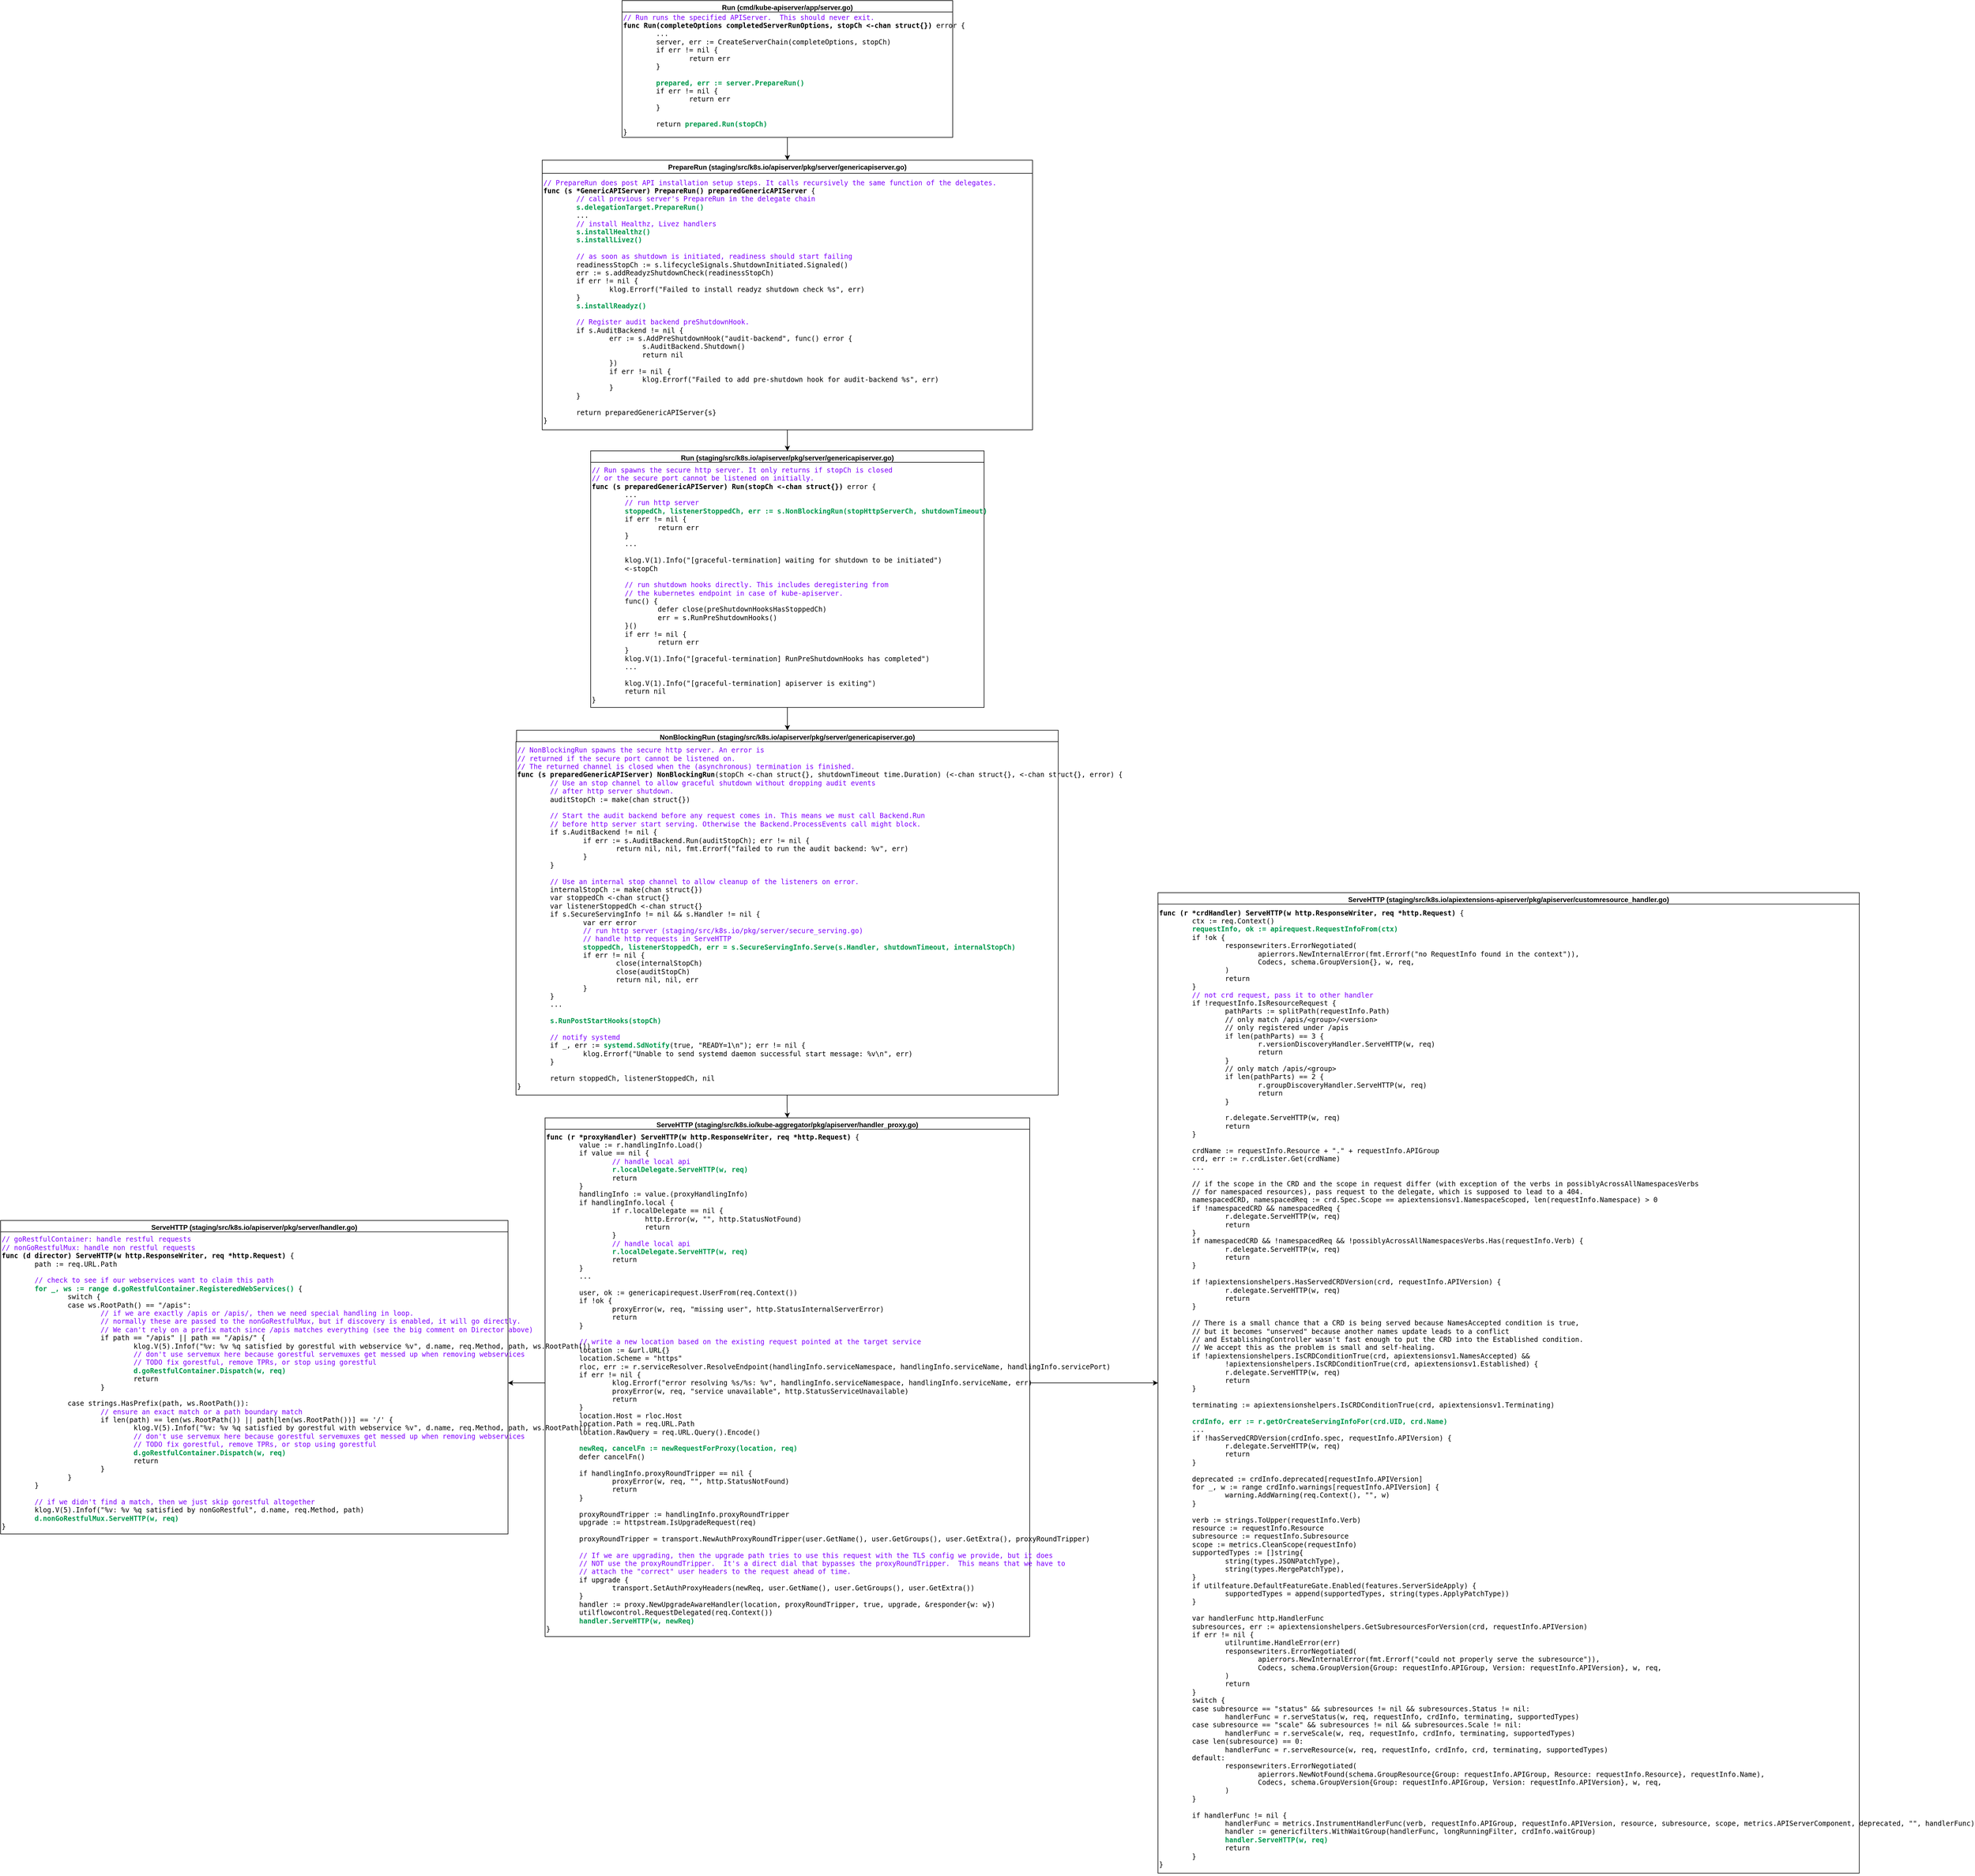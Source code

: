 <mxfile version="19.0.3" type="device"><diagram id="pJl5-mdczoil5iY8ySmy" name="第 1 页"><mxGraphModel dx="2249" dy="865" grid="1" gridSize="10" guides="1" tooltips="1" connect="1" arrows="1" fold="1" page="1" pageScale="1" pageWidth="827" pageHeight="1169" math="0" shadow="0"><root><mxCell id="0"/><mxCell id="1" parent="0"/><mxCell id="FMx1gIZRkKj-8p7MKJuE-1" value="Run (cmd/kube-apiserver/app/server.go)" style="swimlane;" vertex="1" parent="1"><mxGeometry x="620" y="30" width="580" height="240" as="geometry"/></mxCell><mxCell id="FMx1gIZRkKj-8p7MKJuE-2" value="&lt;pre&gt;&lt;font color=&quot;#7f00ff&quot;&gt;// Run runs the specified APIServer.&amp;nbsp; This should never exit.&lt;/font&gt;&lt;div&gt;&lt;b&gt;func Run(completeOptions completedServerRunOptions, stopCh &amp;lt;-chan struct{})&lt;/b&gt; error {&lt;/div&gt;&lt;div&gt;&lt;span style=&quot;white-space: pre;&quot;&gt;&#9;&lt;/span&gt;...&lt;br&gt;&lt;/div&gt;&lt;div&gt;&lt;span style=&quot;&quot;&gt;&#9;&lt;/span&gt;server, err := CreateServerChain(completeOptions, stopCh)&lt;/div&gt;&lt;div&gt;&lt;span style=&quot;&quot;&gt;&#9;&lt;/span&gt;if err != nil {&lt;/div&gt;&lt;div&gt;&lt;span style=&quot;&quot;&gt;&#9;&#9;&lt;/span&gt;return err&lt;/div&gt;&lt;div&gt;&lt;span style=&quot;&quot;&gt;&#9;&lt;/span&gt;}&lt;/div&gt;&lt;div&gt;&lt;br&gt;&lt;/div&gt;&lt;div&gt;&lt;span style=&quot;&quot;&gt;&#9;&lt;/span&gt;&lt;b&gt;&lt;font color=&quot;#00994d&quot;&gt;prepared, err := server.PrepareRun()&lt;/font&gt;&lt;/b&gt;&lt;/div&gt;&lt;div&gt;&lt;span style=&quot;&quot;&gt;&#9;&lt;/span&gt;if err != nil {&lt;/div&gt;&lt;div&gt;&lt;span style=&quot;&quot;&gt;&#9;&#9;&lt;/span&gt;return err&lt;/div&gt;&lt;div&gt;&lt;span style=&quot;&quot;&gt;&#9;&lt;/span&gt;}&lt;/div&gt;&lt;div&gt;&lt;br&gt;&lt;/div&gt;&lt;div&gt;&lt;span style=&quot;&quot;&gt;&#9;&lt;/span&gt;return &lt;b&gt;&lt;font color=&quot;#00994d&quot;&gt;prepared.Run(stopCh)&lt;/font&gt;&lt;/b&gt;&lt;/div&gt;&lt;div&gt;}&lt;/div&gt;&lt;/pre&gt;" style="rounded=0;whiteSpace=wrap;html=1;align=left;" vertex="1" parent="FMx1gIZRkKj-8p7MKJuE-1"><mxGeometry y="20" width="580" height="220" as="geometry"/></mxCell><mxCell id="FMx1gIZRkKj-8p7MKJuE-3" value="PrepareRun (staging/src/k8s.io/apiserver/pkg/server/genericapiserver.go)" style="swimlane;fontColor=#000000;" vertex="1" parent="1"><mxGeometry x="480" y="310" width="860" height="470" as="geometry"/></mxCell><mxCell id="FMx1gIZRkKj-8p7MKJuE-4" value="&lt;pre&gt;&lt;font color=&quot;#7f00ff&quot;&gt;// PrepareRun does post API installation setup steps. It calls recursively the same function of the delegates.&lt;/font&gt;&lt;div&gt;&lt;b&gt;func (s *GenericAPIServer) PrepareRun() preparedGenericAPIServer&lt;/b&gt; {&lt;/div&gt;&lt;div&gt;&lt;span style=&quot;white-space: pre;&quot;&gt;&#9;&lt;/span&gt;&lt;font color=&quot;#7f00ff&quot;&gt;// call previous server's PrepareRun in the delegate chain&lt;/font&gt;&lt;br&gt;&lt;/div&gt;&lt;div&gt;&lt;span style=&quot;&quot;&gt;&#9;&lt;/span&gt;&lt;b&gt;&lt;font color=&quot;#00994d&quot;&gt;s.delegationTarget.PrepareRun()&lt;/font&gt;&lt;/b&gt;&lt;/div&gt;&lt;div&gt;&lt;span style=&quot;white-space: pre;&quot;&gt;&#9;&lt;/span&gt;...&lt;br&gt;&lt;/div&gt;&lt;div&gt;&lt;span style=&quot;white-space: pre;&quot;&gt;&#9;&lt;/span&gt;&lt;font color=&quot;#7f00ff&quot;&gt;// install Healthz, Livez handlers&lt;/font&gt;&lt;br&gt;&lt;/div&gt;&lt;div&gt;&lt;b&gt;&lt;font color=&quot;#00994d&quot;&gt;&lt;span style=&quot;&quot;&gt;&#9;&lt;/span&gt;s.installHealthz()&lt;/font&gt;&lt;/b&gt;&lt;/div&gt;&lt;div&gt;&lt;b&gt;&lt;font color=&quot;#00994d&quot;&gt;&lt;span style=&quot;&quot;&gt;&#9;&lt;/span&gt;s.installLivez()&lt;/font&gt;&lt;/b&gt;&lt;/div&gt;&lt;div&gt;&lt;br&gt;&lt;/div&gt;&lt;div&gt;&lt;span style=&quot;&quot;&gt;&#9;&lt;/span&gt;&lt;font color=&quot;#7f00ff&quot;&gt;// as soon as shutdown is initiated, readiness should start failing&lt;/font&gt;&lt;/div&gt;&lt;div&gt;&lt;span style=&quot;&quot;&gt;&#9;&lt;/span&gt;readinessStopCh := s.lifecycleSignals.ShutdownInitiated.Signaled()&lt;/div&gt;&lt;div&gt;&lt;span style=&quot;&quot;&gt;&#9;&lt;/span&gt;err := s.addReadyzShutdownCheck(readinessStopCh)&lt;/div&gt;&lt;div&gt;&lt;span style=&quot;&quot;&gt;&#9;&lt;/span&gt;if err != nil {&lt;/div&gt;&lt;div&gt;&lt;span style=&quot;&quot;&gt;&#9;&#9;&lt;/span&gt;klog.Errorf(&quot;Failed to install readyz shutdown check %s&quot;, err)&lt;/div&gt;&lt;div&gt;&lt;span style=&quot;&quot;&gt;&#9;&lt;/span&gt;}&lt;/div&gt;&lt;div&gt;&lt;span style=&quot;&quot;&gt;&#9;&lt;/span&gt;&lt;b&gt;&lt;font color=&quot;#00994d&quot;&gt;s.installReadyz()&lt;/font&gt;&lt;/b&gt;&lt;/div&gt;&lt;div&gt;&lt;br&gt;&lt;/div&gt;&lt;div&gt;&lt;span style=&quot;&quot;&gt;&#9;&lt;/span&gt;&lt;font color=&quot;#7f00ff&quot;&gt;// Register audit backend preShutdownHook.&lt;/font&gt;&lt;/div&gt;&lt;div&gt;&lt;span style=&quot;&quot;&gt;&#9;&lt;/span&gt;if s.AuditBackend != nil {&lt;/div&gt;&lt;div&gt;&lt;span style=&quot;&quot;&gt;&#9;&#9;&lt;/span&gt;err := s.AddPreShutdownHook(&quot;audit-backend&quot;, func() error {&lt;/div&gt;&lt;div&gt;&lt;span style=&quot;&quot;&gt;&#9;&#9;&#9;&lt;/span&gt;s.AuditBackend.Shutdown()&lt;/div&gt;&lt;div&gt;&lt;span style=&quot;&quot;&gt;&#9;&#9;&#9;&lt;/span&gt;return nil&lt;/div&gt;&lt;div&gt;&lt;span style=&quot;&quot;&gt;&#9;&#9;&lt;/span&gt;})&lt;/div&gt;&lt;div&gt;&lt;span style=&quot;&quot;&gt;&#9;&#9;&lt;/span&gt;if err != nil {&lt;/div&gt;&lt;div&gt;&lt;span style=&quot;&quot;&gt;&#9;&#9;&#9;&lt;/span&gt;klog.Errorf(&quot;Failed to add pre-shutdown hook for audit-backend %s&quot;, err)&lt;/div&gt;&lt;div&gt;&lt;span style=&quot;&quot;&gt;&#9;&#9;&lt;/span&gt;}&lt;/div&gt;&lt;div&gt;&lt;span style=&quot;&quot;&gt;&#9;&lt;/span&gt;}&lt;/div&gt;&lt;div&gt;&lt;br&gt;&lt;/div&gt;&lt;div&gt;&lt;span style=&quot;&quot;&gt;&#9;&lt;/span&gt;return preparedGenericAPIServer{s}&lt;/div&gt;&lt;div&gt;}&lt;/div&gt;&lt;/pre&gt;" style="rounded=0;whiteSpace=wrap;html=1;fontColor=#000000;align=left;" vertex="1" parent="FMx1gIZRkKj-8p7MKJuE-3"><mxGeometry y="23" width="860" height="450" as="geometry"/></mxCell><mxCell id="FMx1gIZRkKj-8p7MKJuE-5" value="Run (staging/src/k8s.io/apiserver/pkg/server/genericapiserver.go)" style="swimlane;fontColor=#000000;" vertex="1" parent="1"><mxGeometry x="565" y="820" width="690" height="450" as="geometry"/></mxCell><mxCell id="FMx1gIZRkKj-8p7MKJuE-6" value="&lt;pre&gt;&lt;font color=&quot;#7f00ff&quot;&gt;// Run spawns the secure http server. It only returns if stopCh is closed&lt;/font&gt;&lt;div&gt;&lt;font color=&quot;#7f00ff&quot;&gt;// or the secure port cannot be listened on initially.&lt;/font&gt;&lt;/div&gt;&lt;div&gt;&lt;b&gt;func (s preparedGenericAPIServer) Run(stopCh &amp;lt;-chan struct{})&lt;/b&gt; error {&lt;/div&gt;&lt;div&gt;&lt;span style=&quot;white-space: pre;&quot;&gt;&#9;&lt;/span&gt;...&lt;br&gt;&lt;/div&gt;&lt;div&gt;&lt;span style=&quot;white-space: pre;&quot;&gt;&#9;&lt;/span&gt;&lt;font color=&quot;#7f00ff&quot;&gt;// run http server&lt;/font&gt;&lt;br&gt;&lt;/div&gt;&lt;div&gt;&lt;span style=&quot;&quot;&gt;&#9;&lt;/span&gt;&lt;b&gt;&lt;font color=&quot;#00994d&quot;&gt;stoppedCh, listenerStoppedCh, err := s.NonBlockingRun(stopHttpServerCh, shutdownTimeout)&lt;/font&gt;&lt;/b&gt;&lt;/div&gt;&lt;div&gt;&lt;span style=&quot;&quot;&gt;&#9;&lt;/span&gt;if err != nil {&lt;/div&gt;&lt;div&gt;&lt;span style=&quot;&quot;&gt;&#9;&#9;&lt;/span&gt;return err&lt;/div&gt;&lt;div&gt;&lt;span style=&quot;&quot;&gt;&#9;&lt;/span&gt;}&lt;/div&gt;&lt;div&gt;&lt;span style=&quot;white-space: pre;&quot;&gt;&#9;&lt;/span&gt;...&lt;br&gt;&lt;/div&gt;&lt;div&gt;&lt;br&gt;&lt;/div&gt;&lt;div&gt;&lt;span style=&quot;&quot;&gt;&#9;&lt;/span&gt;klog.V(1).Info(&quot;[graceful-termination] waiting for shutdown to be initiated&quot;)&lt;/div&gt;&lt;div&gt;&lt;span style=&quot;&quot;&gt;&#9;&lt;/span&gt;&amp;lt;-stopCh&lt;/div&gt;&lt;div&gt;&lt;br&gt;&lt;/div&gt;&lt;div&gt;&lt;font color=&quot;#7f00ff&quot;&gt;&lt;span style=&quot;&quot;&gt;&#9;&lt;/span&gt;// run shutdown hooks directly. This includes deregistering from&lt;/font&gt;&lt;/div&gt;&lt;div&gt;&lt;font color=&quot;#7f00ff&quot;&gt;&lt;span style=&quot;&quot;&gt;&#9;&lt;/span&gt;// the kubernetes endpoint in case of kube-apiserver.&lt;/font&gt;&lt;/div&gt;&lt;div&gt;&lt;span style=&quot;&quot;&gt;&#9;&lt;/span&gt;func() {&lt;/div&gt;&lt;div&gt;&lt;span style=&quot;&quot;&gt;&#9;&#9;&lt;/span&gt;defer close(preShutdownHooksHasStoppedCh)&lt;/div&gt;&lt;div&gt;&lt;span style=&quot;&quot;&gt;&#9;&#9;&lt;/span&gt;err = s.RunPreShutdownHooks()&lt;/div&gt;&lt;div&gt;&lt;span style=&quot;&quot;&gt;&#9;&lt;/span&gt;}()&lt;/div&gt;&lt;div&gt;&lt;span style=&quot;&quot;&gt;&#9;&lt;/span&gt;if err != nil {&lt;/div&gt;&lt;div&gt;&lt;span style=&quot;&quot;&gt;&#9;&#9;&lt;/span&gt;return err&lt;/div&gt;&lt;div&gt;&lt;span style=&quot;&quot;&gt;&#9;&lt;/span&gt;}&lt;/div&gt;&lt;div&gt;&lt;span style=&quot;&quot;&gt;&#9;&lt;/span&gt;klog.V(1).Info(&quot;[graceful-termination] RunPreShutdownHooks has completed&quot;)&lt;/div&gt;&lt;div&gt;&lt;span style=&quot;white-space: pre;&quot;&gt;&#9;&lt;/span&gt;...&lt;br&gt;&lt;/div&gt;&lt;div&gt;&lt;br&gt;&lt;/div&gt;&lt;div&gt;&lt;span style=&quot;&quot;&gt;&#9;&lt;/span&gt;klog.V(1).Info(&quot;[graceful-termination] apiserver is exiting&quot;)&lt;/div&gt;&lt;div&gt;&lt;span style=&quot;&quot;&gt;&#9;&lt;/span&gt;return nil&lt;/div&gt;&lt;div&gt;}&lt;/div&gt;&lt;/pre&gt;" style="rounded=0;whiteSpace=wrap;html=1;fontColor=#000000;align=left;" vertex="1" parent="FMx1gIZRkKj-8p7MKJuE-5"><mxGeometry y="20" width="690" height="430" as="geometry"/></mxCell><mxCell id="FMx1gIZRkKj-8p7MKJuE-7" value="NonBlockingRun (staging/src/k8s.io/apiserver/pkg/server/genericapiserver.go)" style="swimlane;fontColor=#000000;" vertex="1" parent="1"><mxGeometry x="435" y="1310" width="950" height="640" as="geometry"/></mxCell><mxCell id="FMx1gIZRkKj-8p7MKJuE-8" value="&lt;pre&gt;&lt;font color=&quot;#7f00ff&quot;&gt;// NonBlockingRun spawns the secure http server. An error is&lt;/font&gt;&lt;div&gt;&lt;font color=&quot;#7f00ff&quot;&gt;// returned if the secure port cannot be listened on.&lt;/font&gt;&lt;/div&gt;&lt;div&gt;&lt;font color=&quot;#7f00ff&quot;&gt;// The returned channel is closed when the (asynchronous) termination is finished.&lt;/font&gt;&lt;/div&gt;&lt;div&gt;&lt;b&gt;func (s preparedGenericAPIServer) NonBlockingRun&lt;/b&gt;(stopCh &amp;lt;-chan struct{}, shutdownTimeout time.Duration) (&amp;lt;-chan struct{}, &amp;lt;-chan struct{}, error) {&lt;/div&gt;&lt;div&gt;&lt;font color=&quot;#7f00ff&quot;&gt;&lt;span style=&quot;&quot;&gt;&#9;&lt;/span&gt;// Use an stop channel to allow graceful shutdown without dropping audit events&lt;/font&gt;&lt;/div&gt;&lt;div&gt;&lt;font color=&quot;#7f00ff&quot;&gt;&lt;span style=&quot;&quot;&gt;&#9;&lt;/span&gt;// after http server shutdown.&lt;/font&gt;&lt;/div&gt;&lt;div&gt;&lt;span style=&quot;&quot;&gt;&#9;&lt;/span&gt;auditStopCh := make(chan struct{})&lt;/div&gt;&lt;div&gt;&lt;br&gt;&lt;/div&gt;&lt;div&gt;&lt;font color=&quot;#7f00ff&quot;&gt;&lt;span style=&quot;&quot;&gt;&#9;&lt;/span&gt;// Start the audit backend before any request comes in. This means we must call Backend.Run&lt;/font&gt;&lt;/div&gt;&lt;div&gt;&lt;font color=&quot;#7f00ff&quot;&gt;&lt;span style=&quot;&quot;&gt;&#9;&lt;/span&gt;// before http server start serving. Otherwise the Backend.ProcessEvents call might block.&lt;/font&gt;&lt;/div&gt;&lt;div&gt;&lt;span style=&quot;&quot;&gt;&#9;&lt;/span&gt;if s.AuditBackend != nil {&lt;/div&gt;&lt;div&gt;&lt;span style=&quot;&quot;&gt;&#9;&#9;&lt;/span&gt;if err := s.AuditBackend.Run(auditStopCh); err != nil {&lt;/div&gt;&lt;div&gt;&lt;span style=&quot;&quot;&gt;&#9;&#9;&#9;&lt;/span&gt;return nil, nil, fmt.Errorf(&quot;failed to run the audit backend: %v&quot;, err)&lt;/div&gt;&lt;div&gt;&lt;span style=&quot;&quot;&gt;&#9;&#9;&lt;/span&gt;}&lt;/div&gt;&lt;div&gt;&lt;span style=&quot;&quot;&gt;&#9;&lt;/span&gt;}&lt;/div&gt;&lt;div&gt;&lt;br&gt;&lt;/div&gt;&lt;div&gt;&lt;span style=&quot;&quot;&gt;&#9;&lt;/span&gt;&lt;font color=&quot;#7f00ff&quot;&gt;// Use an internal stop channel to allow cleanup of the listeners on error.&lt;/font&gt;&lt;/div&gt;&lt;div&gt;&lt;span style=&quot;&quot;&gt;&#9;&lt;/span&gt;internalStopCh := make(chan struct{})&lt;/div&gt;&lt;div&gt;&lt;span style=&quot;&quot;&gt;&#9;&lt;/span&gt;var stoppedCh &amp;lt;-chan struct{}&lt;/div&gt;&lt;div&gt;&lt;span style=&quot;&quot;&gt;&#9;&lt;/span&gt;var listenerStoppedCh &amp;lt;-chan struct{}&lt;/div&gt;&lt;div&gt;&lt;span style=&quot;&quot;&gt;&#9;&lt;/span&gt;if s.SecureServingInfo != nil &amp;amp;&amp;amp; s.Handler != nil {&lt;/div&gt;&lt;div&gt;&lt;span style=&quot;&quot;&gt;&#9;&#9;&lt;/span&gt;var err error&lt;/div&gt;&lt;div&gt;&lt;span style=&quot;white-space: pre;&quot;&gt;&#9;&lt;/span&gt;&lt;span style=&quot;white-space: pre;&quot;&gt;&#9;&lt;/span&gt;&lt;font color=&quot;#7f00ff&quot;&gt;// run http server (staging/src/k8s.io/pkg/server/secure_serving.go)&lt;/font&gt;&lt;br&gt;&lt;/div&gt;&lt;div&gt;&lt;font color=&quot;#7f00ff&quot;&gt;&lt;span style=&quot;white-space: pre;&quot;&gt;&#9;&lt;/span&gt;&lt;span style=&quot;white-space: pre;&quot;&gt;&#9;&lt;/span&gt;// handle http requests in ServeHTTP&lt;br&gt;&lt;/font&gt;&lt;/div&gt;&lt;div&gt;&lt;span style=&quot;&quot;&gt;&#9;&#9;&lt;/span&gt;&lt;b&gt;&lt;font color=&quot;#00994d&quot;&gt;stoppedCh, listenerStoppedCh, err = s.SecureServingInfo.Serve(s.Handler, shutdownTimeout, internalStopCh)&lt;/font&gt;&lt;/b&gt;&lt;/div&gt;&lt;div&gt;&lt;span style=&quot;&quot;&gt;&#9;&#9;&lt;/span&gt;if err != nil {&lt;/div&gt;&lt;div&gt;&lt;span style=&quot;&quot;&gt;&#9;&#9;&#9;&lt;/span&gt;close(internalStopCh)&lt;/div&gt;&lt;div&gt;&lt;span style=&quot;&quot;&gt;&#9;&#9;&#9;&lt;/span&gt;close(auditStopCh)&lt;/div&gt;&lt;div&gt;&lt;span style=&quot;&quot;&gt;&#9;&#9;&#9;&lt;/span&gt;return nil, nil, err&lt;/div&gt;&lt;div&gt;&lt;span style=&quot;&quot;&gt;&#9;&#9;&lt;/span&gt;}&lt;/div&gt;&lt;div&gt;&lt;span style=&quot;&quot;&gt;&#9;&lt;/span&gt;}&lt;/div&gt;&lt;div&gt;&lt;span style=&quot;white-space: pre;&quot;&gt;&#9;&lt;/span&gt;...&lt;br&gt;&lt;/div&gt;&lt;div&gt;&lt;br&gt;&lt;/div&gt;&lt;div&gt;&lt;span style=&quot;&quot;&gt;&#9;&lt;/span&gt;&lt;b&gt;&lt;font color=&quot;#00994d&quot;&gt;s.RunPostStartHooks(stopCh)&lt;/font&gt;&lt;/b&gt;&lt;/div&gt;&lt;div&gt;&lt;br&gt;&lt;/div&gt;&lt;div&gt;&lt;span style=&quot;white-space: pre;&quot;&gt;&#9;&lt;/span&gt;&lt;font color=&quot;#7f00ff&quot;&gt;// notify systemd&lt;/font&gt;&lt;br&gt;&lt;/div&gt;&lt;div&gt;&lt;span style=&quot;&quot;&gt;&#9;&lt;/span&gt;if _, err := &lt;b&gt;&lt;font color=&quot;#00994d&quot;&gt;systemd.SdNotify&lt;/font&gt;&lt;/b&gt;(true, &quot;READY=1\n&quot;); err != nil {&lt;/div&gt;&lt;div&gt;&lt;span style=&quot;&quot;&gt;&#9;&#9;&lt;/span&gt;klog.Errorf(&quot;Unable to send systemd daemon successful start message: %v\n&quot;, err)&lt;/div&gt;&lt;div&gt;&lt;span style=&quot;&quot;&gt;&#9;&lt;/span&gt;}&lt;/div&gt;&lt;div&gt;&lt;br&gt;&lt;/div&gt;&lt;div&gt;&lt;span style=&quot;&quot;&gt;&#9;&lt;/span&gt;return stoppedCh, listenerStoppedCh, nil&lt;/div&gt;&lt;div&gt;}&lt;/div&gt;&lt;/pre&gt;" style="rounded=0;whiteSpace=wrap;html=1;fontColor=#000000;align=left;" vertex="1" parent="FMx1gIZRkKj-8p7MKJuE-7"><mxGeometry x="-1" y="20" width="951" height="620" as="geometry"/></mxCell><mxCell id="FMx1gIZRkKj-8p7MKJuE-9" value="ServeHTTP (staging/src/k8s.io/kube-aggregator/pkg/apiserver/handler_proxy.go)" style="swimlane;fontColor=#000000;" vertex="1" parent="1"><mxGeometry x="485" y="1990" width="850" height="910" as="geometry"/></mxCell><mxCell id="FMx1gIZRkKj-8p7MKJuE-10" value="&lt;pre&gt;&lt;b&gt;func (r *proxyHandler) ServeHTTP(w http.ResponseWriter, req *http.Request)&lt;/b&gt; {&lt;div&gt;&lt;span style=&quot;&quot;&gt;&#9;&lt;/span&gt;value := r.handlingInfo.Load()&lt;/div&gt;&lt;div&gt;&lt;span style=&quot;&quot;&gt;&#9;&lt;/span&gt;if value == nil {&lt;/div&gt;&lt;div&gt;&lt;span style=&quot;white-space: pre;&quot;&gt;&#9;&lt;/span&gt;&lt;span style=&quot;white-space: pre;&quot;&gt;&#9;&lt;/span&gt;&lt;font color=&quot;#7f00ff&quot;&gt;// handle local api&lt;/font&gt;&lt;br&gt;&lt;/div&gt;&lt;div&gt;&lt;span style=&quot;&quot;&gt;&#9;&#9;&lt;/span&gt;&lt;b&gt;&lt;font color=&quot;#00994d&quot;&gt;r.localDelegate.ServeHTTP(w, req)&lt;/font&gt;&lt;/b&gt;&lt;/div&gt;&lt;div&gt;&lt;span style=&quot;&quot;&gt;&#9;&#9;&lt;/span&gt;return&lt;/div&gt;&lt;div&gt;&lt;span style=&quot;&quot;&gt;&#9;&lt;/span&gt;}&lt;/div&gt;&lt;div&gt;&lt;span style=&quot;&quot;&gt;&#9;&lt;/span&gt;handlingInfo := value.(proxyHandlingInfo)&lt;/div&gt;&lt;div&gt;&lt;span style=&quot;&quot;&gt;&#9;&lt;/span&gt;if handlingInfo.local {&lt;/div&gt;&lt;div&gt;&lt;span style=&quot;&quot;&gt;&#9;&#9;&lt;/span&gt;if r.localDelegate == nil {&lt;/div&gt;&lt;div&gt;&lt;span style=&quot;&quot;&gt;&#9;&#9;&#9;&lt;/span&gt;http.Error(w, &quot;&quot;, http.StatusNotFound)&lt;/div&gt;&lt;div&gt;&lt;span style=&quot;&quot;&gt;&#9;&#9;&#9;&lt;/span&gt;return&lt;/div&gt;&lt;div&gt;&lt;span style=&quot;&quot;&gt;&#9;&#9;&lt;/span&gt;}&lt;/div&gt;&lt;div&gt;&lt;span style=&quot;white-space: pre;&quot;&gt;&#9;&lt;/span&gt;&lt;span style=&quot;white-space: pre;&quot;&gt;&#9;&lt;/span&gt;&lt;font color=&quot;#7f00ff&quot;&gt;// handle local api&lt;/font&gt;&lt;br&gt;&lt;/div&gt;&lt;div&gt;&lt;span style=&quot;&quot;&gt;&#9;&#9;&lt;/span&gt;&lt;b&gt;&lt;font color=&quot;#00994d&quot;&gt;r.localDelegate.ServeHTTP(w, req)&lt;/font&gt;&lt;/b&gt;&lt;/div&gt;&lt;div&gt;&lt;span style=&quot;&quot;&gt;&#9;&#9;&lt;/span&gt;return&lt;/div&gt;&lt;div&gt;&lt;span style=&quot;&quot;&gt;&#9;&lt;/span&gt;}&lt;/div&gt;&lt;div&gt;&lt;span style=&quot;white-space: pre;&quot;&gt;&#9;&lt;/span&gt;...&lt;br&gt;&lt;/div&gt;&lt;div&gt;&lt;br&gt;&lt;/div&gt;&lt;div&gt;&lt;span style=&quot;&quot;&gt;&#9;&lt;/span&gt;user, ok := genericapirequest.UserFrom(req.Context())&lt;/div&gt;&lt;div&gt;&lt;span style=&quot;&quot;&gt;&#9;&lt;/span&gt;if !ok {&lt;/div&gt;&lt;div&gt;&lt;span style=&quot;&quot;&gt;&#9;&#9;&lt;/span&gt;proxyError(w, req, &quot;missing user&quot;, http.StatusInternalServerError)&lt;/div&gt;&lt;div&gt;&lt;span style=&quot;&quot;&gt;&#9;&#9;&lt;/span&gt;return&lt;/div&gt;&lt;div&gt;&lt;span style=&quot;&quot;&gt;&#9;&lt;/span&gt;}&lt;/div&gt;&lt;div&gt;&lt;br&gt;&lt;/div&gt;&lt;div&gt;&lt;span style=&quot;&quot;&gt;&#9;&lt;/span&gt;&lt;font color=&quot;#7f00ff&quot;&gt;// write a new location based on the existing request pointed at the target service&lt;/font&gt;&lt;/div&gt;&lt;div&gt;&lt;span style=&quot;&quot;&gt;&#9;&lt;/span&gt;location := &amp;amp;url.URL{}&lt;/div&gt;&lt;div&gt;&lt;span style=&quot;&quot;&gt;&#9;&lt;/span&gt;location.Scheme = &quot;https&quot;&lt;/div&gt;&lt;div&gt;&lt;span style=&quot;&quot;&gt;&#9;&lt;/span&gt;rloc, err := r.serviceResolver.ResolveEndpoint(handlingInfo.serviceNamespace, handlingInfo.serviceName, handlingInfo.servicePort)&lt;/div&gt;&lt;div&gt;&lt;span style=&quot;&quot;&gt;&#9;&lt;/span&gt;if err != nil {&lt;/div&gt;&lt;div&gt;&lt;span style=&quot;&quot;&gt;&#9;&#9;&lt;/span&gt;klog.Errorf(&quot;error resolving %s/%s: %v&quot;, handlingInfo.serviceNamespace, handlingInfo.serviceName, err)&lt;/div&gt;&lt;div&gt;&lt;span style=&quot;&quot;&gt;&#9;&#9;&lt;/span&gt;proxyError(w, req, &quot;service unavailable&quot;, http.StatusServiceUnavailable)&lt;/div&gt;&lt;div&gt;&lt;span style=&quot;&quot;&gt;&#9;&#9;&lt;/span&gt;return&lt;/div&gt;&lt;div&gt;&lt;span style=&quot;&quot;&gt;&#9;&lt;/span&gt;}&lt;/div&gt;&lt;div&gt;&lt;span style=&quot;&quot;&gt;&#9;&lt;/span&gt;location.Host = rloc.Host&lt;/div&gt;&lt;div&gt;&lt;span style=&quot;&quot;&gt;&#9;&lt;/span&gt;location.Path = req.URL.Path&lt;/div&gt;&lt;div&gt;&lt;span style=&quot;&quot;&gt;&#9;&lt;/span&gt;location.RawQuery = req.URL.Query().Encode()&lt;/div&gt;&lt;div&gt;&lt;br&gt;&lt;/div&gt;&lt;div&gt;&lt;span style=&quot;&quot;&gt;&#9;&lt;/span&gt;&lt;b&gt;&lt;font color=&quot;#00994d&quot;&gt;newReq, cancelFn := newRequestForProxy(location, req)&lt;/font&gt;&lt;/b&gt;&lt;/div&gt;&lt;div&gt;&lt;span style=&quot;&quot;&gt;&#9;&lt;/span&gt;defer cancelFn()&lt;/div&gt;&lt;div&gt;&lt;br&gt;&lt;/div&gt;&lt;div&gt;&lt;span style=&quot;&quot;&gt;&#9;&lt;/span&gt;if handlingInfo.proxyRoundTripper == nil {&lt;/div&gt;&lt;div&gt;&lt;span style=&quot;&quot;&gt;&#9;&#9;&lt;/span&gt;proxyError(w, req, &quot;&quot;, http.StatusNotFound)&lt;/div&gt;&lt;div&gt;&lt;span style=&quot;&quot;&gt;&#9;&#9;&lt;/span&gt;return&lt;/div&gt;&lt;div&gt;&lt;span style=&quot;&quot;&gt;&#9;&lt;/span&gt;}&lt;/div&gt;&lt;div&gt;&lt;br&gt;&lt;/div&gt;&lt;div&gt;&lt;span style=&quot;&quot;&gt;&#9;&lt;/span&gt;proxyRoundTripper := handlingInfo.proxyRoundTripper&lt;/div&gt;&lt;div&gt;&lt;span style=&quot;&quot;&gt;&#9;&lt;/span&gt;upgrade := httpstream.IsUpgradeRequest(req)&lt;/div&gt;&lt;div&gt;&lt;br&gt;&lt;/div&gt;&lt;div&gt;&lt;span style=&quot;&quot;&gt;&#9;&lt;/span&gt;proxyRoundTripper = transport.NewAuthProxyRoundTripper(user.GetName(), user.GetGroups(), user.GetExtra(), proxyRoundTripper)&lt;/div&gt;&lt;div&gt;&lt;br&gt;&lt;/div&gt;&lt;div&gt;&lt;font color=&quot;#7f00ff&quot;&gt;&lt;span style=&quot;&quot;&gt;&#9;&lt;/span&gt;// If we are upgrading, then the upgrade path tries to use this request with the TLS config we provide, but it does&lt;/font&gt;&lt;/div&gt;&lt;div&gt;&lt;font color=&quot;#7f00ff&quot;&gt;&lt;span style=&quot;&quot;&gt;&#9;&lt;/span&gt;// NOT use the proxyRoundTripper.&amp;nbsp; It's a direct dial that bypasses the proxyRoundTripper.&amp;nbsp; This means that we have to&lt;/font&gt;&lt;/div&gt;&lt;div&gt;&lt;font color=&quot;#7f00ff&quot;&gt;&lt;span style=&quot;&quot;&gt;&#9;&lt;/span&gt;// attach the &quot;correct&quot; user headers to the request ahead of time.&lt;/font&gt;&lt;/div&gt;&lt;div&gt;&lt;span style=&quot;&quot;&gt;&#9;&lt;/span&gt;if upgrade {&lt;/div&gt;&lt;div&gt;&lt;span style=&quot;&quot;&gt;&#9;&#9;&lt;/span&gt;transport.SetAuthProxyHeaders(newReq, user.GetName(), user.GetGroups(), user.GetExtra())&lt;/div&gt;&lt;div&gt;&lt;span style=&quot;&quot;&gt;&#9;&lt;/span&gt;}&lt;/div&gt;&lt;div&gt;&lt;span style=&quot;&quot;&gt;&#9;&lt;/span&gt;handler := proxy.NewUpgradeAwareHandler(location, proxyRoundTripper, true, upgrade, &amp;amp;responder{w: w})&lt;/div&gt;&lt;div&gt;&lt;span style=&quot;&quot;&gt;&#9;&lt;/span&gt;utilflowcontrol.RequestDelegated(req.Context())&lt;/div&gt;&lt;div&gt;&lt;span style=&quot;&quot;&gt;&#9;&lt;/span&gt;&lt;b&gt;&lt;font color=&quot;#00994d&quot;&gt;handler.ServeHTTP(w, newReq)&lt;/font&gt;&lt;/b&gt;&lt;/div&gt;&lt;div&gt;}&lt;/div&gt;&lt;/pre&gt;" style="rounded=0;whiteSpace=wrap;html=1;fontColor=#000000;align=left;" vertex="1" parent="FMx1gIZRkKj-8p7MKJuE-9"><mxGeometry y="20" width="850" height="890" as="geometry"/></mxCell><mxCell id="FMx1gIZRkKj-8p7MKJuE-11" value="ServeHTTP (staging/src/k8s.io/apiserver/pkg/server/handler.go)" style="swimlane;" vertex="1" parent="1"><mxGeometry x="-470" y="2170" width="890" height="550" as="geometry"/></mxCell><mxCell id="FMx1gIZRkKj-8p7MKJuE-12" value="&lt;pre&gt;&lt;font color=&quot;#7f00ff&quot;&gt;// goRestfulContainer: handle restful requests&lt;br&gt;// nonGoRestfulMux: handle non restful requests&lt;/font&gt;&lt;br&gt;&lt;b&gt;func (d director) ServeHTTP(w http.ResponseWriter, req *http.Request)&lt;/b&gt; {&lt;br&gt;&#9;path := req.URL.Path&lt;br&gt;&lt;br&gt;&#9;&lt;font color=&quot;#7f00ff&quot;&gt;// check to see if our webservices want to claim this path&lt;/font&gt;&lt;br&gt;&#9;&lt;b&gt;&lt;font color=&quot;#00994d&quot;&gt;for _, ws := range d.goRestfulContainer.RegisteredWebServices()&lt;/font&gt;&lt;/b&gt; {&lt;br&gt;&#9;&#9;switch {&lt;br&gt;&#9;&#9;case ws.RootPath() == &quot;/apis&quot;:&lt;br&gt;&lt;font color=&quot;#7f00ff&quot;&gt;&#9;&#9;&#9;// if we are exactly /apis or /apis/, then we need special handling in loop.&lt;br&gt;&#9;&#9;&#9;// normally these are passed to the nonGoRestfulMux, but if discovery is enabled, it will go directly.&lt;br&gt;&#9;&#9;&#9;// We can't rely on a prefix match since /apis matches everything (see the big comment on Director above)&lt;/font&gt;&lt;br&gt;&#9;&#9;&#9;if path == &quot;/apis&quot; || path == &quot;/apis/&quot; {&lt;br&gt;&#9;&#9;&#9;&#9;klog.V(5).Infof(&quot;%v: %v %q satisfied by gorestful with webservice %v&quot;, d.name, req.Method, path, ws.RootPath())&lt;br&gt;&lt;font color=&quot;#7f00ff&quot;&gt;&#9;&#9;&#9;&#9;// don't use servemux here because gorestful servemuxes get messed up when removing webservices&lt;br&gt;&#9;&#9;&#9;&#9;// TODO fix gorestful, remove TPRs, or stop using gorestful&lt;/font&gt;&lt;br&gt;&#9;&#9;&#9;&#9;&lt;b&gt;&lt;font color=&quot;#00994d&quot;&gt;d.goRestfulContainer.Dispatch(w, req)&lt;/font&gt;&lt;/b&gt;&lt;br&gt;&#9;&#9;&#9;&#9;return&lt;br&gt;&#9;&#9;&#9;}&lt;br&gt;&lt;br&gt;&#9;&#9;case strings.HasPrefix(path, ws.RootPath()):&lt;br&gt;&#9;&#9;&#9;&lt;font color=&quot;#7f00ff&quot;&gt;// ensure an exact match or a path boundary match&lt;/font&gt;&lt;br&gt;&#9;&#9;&#9;if len(path) == len(ws.RootPath()) || path[len(ws.RootPath())] == '/' {&lt;br&gt;&#9;&#9;&#9;&#9;klog.V(5).Infof(&quot;%v: %v %q satisfied by gorestful with webservice %v&quot;, d.name, req.Method, path, ws.RootPath())&lt;br&gt;&lt;font color=&quot;#7f00ff&quot;&gt;&#9;&#9;&#9;&#9;// don't use servemux here because gorestful servemuxes get messed up when removing webservices&lt;br&gt;&#9;&#9;&#9;&#9;// TODO fix gorestful, remove TPRs, or stop using gorestful&lt;/font&gt;&lt;br&gt;&#9;&#9;&#9;&#9;&lt;b&gt;&lt;font color=&quot;#00994d&quot;&gt;d.goRestfulContainer.Dispatch(w, req)&lt;/font&gt;&lt;/b&gt;&lt;br&gt;&#9;&#9;&#9;&#9;return&lt;br&gt;&#9;&#9;&#9;}&lt;br&gt;&#9;&#9;}&lt;br&gt;&#9;}&lt;br&gt;&lt;br&gt;&lt;font color=&quot;#7f00ff&quot;&gt;&#9;// if we didn't find a match, then we just skip gorestful altogether&lt;/font&gt;&lt;br&gt;&#9;klog.V(5).Infof(&quot;%v: %v %q satisfied by nonGoRestful&quot;, d.name, req.Method, path)&lt;br&gt;&#9;&lt;b&gt;&lt;font color=&quot;#00994d&quot;&gt;d.nonGoRestfulMux.ServeHTTP(w, req)&lt;/font&gt;&lt;/b&gt;&lt;br&gt;}&lt;br&gt;&lt;/pre&gt;" style="rounded=0;whiteSpace=wrap;html=1;align=left;" vertex="1" parent="FMx1gIZRkKj-8p7MKJuE-11"><mxGeometry y="20" width="890" height="530" as="geometry"/></mxCell><mxCell id="FMx1gIZRkKj-8p7MKJuE-13" value="ServeHTTP (staging/src/k8s.io/apiextensions-apiserver/pkg/apiserver/customresource_handler.go)" style="swimlane;fontColor=#000000;" vertex="1" parent="1"><mxGeometry x="1560" y="1595" width="1230" height="1720" as="geometry"/></mxCell><mxCell id="FMx1gIZRkKj-8p7MKJuE-14" value="&lt;pre&gt;&lt;b&gt;func (r *crdHandler) ServeHTTP(w http.ResponseWriter, req *http.Request)&lt;/b&gt; {&lt;div&gt;&lt;span style=&quot;&quot;&gt;&#9;&lt;/span&gt;ctx := req.Context()&lt;/div&gt;&lt;div&gt;&lt;span style=&quot;&quot;&gt;&#9;&lt;/span&gt;&lt;b&gt;&lt;font color=&quot;#00994d&quot;&gt;requestInfo, ok := apirequest.RequestInfoFrom(ctx)&lt;/font&gt;&lt;/b&gt;&lt;/div&gt;&lt;div&gt;&lt;span style=&quot;&quot;&gt;&#9;&lt;/span&gt;if !ok {&lt;/div&gt;&lt;div&gt;&lt;span style=&quot;&quot;&gt;&#9;&#9;&lt;/span&gt;responsewriters.ErrorNegotiated(&lt;/div&gt;&lt;div&gt;&lt;span style=&quot;&quot;&gt;&#9;&#9;&#9;&lt;/span&gt;apierrors.NewInternalError(fmt.Errorf(&quot;no RequestInfo found in the context&quot;)),&lt;/div&gt;&lt;div&gt;&lt;span style=&quot;&quot;&gt;&#9;&#9;&#9;&lt;/span&gt;Codecs, schema.GroupVersion{}, w, req,&lt;/div&gt;&lt;div&gt;&lt;span style=&quot;&quot;&gt;&#9;&#9;&lt;/span&gt;)&lt;/div&gt;&lt;div&gt;&lt;span style=&quot;&quot;&gt;&#9;&#9;&lt;/span&gt;return&lt;/div&gt;&lt;div&gt;&lt;span style=&quot;&quot;&gt;&#9;&lt;/span&gt;}&lt;/div&gt;&lt;div&gt;&lt;span style=&quot;white-space: pre;&quot;&gt;&#9;&lt;/span&gt;&lt;font color=&quot;#7f00ff&quot;&gt;// not crd request, pass it to other handler&lt;/font&gt;&lt;br&gt;&lt;/div&gt;&lt;div&gt;&lt;span style=&quot;&quot;&gt;&#9;&lt;/span&gt;if !requestInfo.IsResourceRequest {&lt;/div&gt;&lt;div&gt;&lt;span style=&quot;&quot;&gt;&#9;&#9;&lt;/span&gt;pathParts := splitPath(requestInfo.Path)&lt;/div&gt;&lt;div&gt;&lt;span style=&quot;&quot;&gt;&#9;&#9;&lt;/span&gt;// only match /apis/&amp;lt;group&amp;gt;/&amp;lt;version&amp;gt;&lt;/div&gt;&lt;div&gt;&lt;span style=&quot;&quot;&gt;&#9;&#9;&lt;/span&gt;// only registered under /apis&lt;/div&gt;&lt;div&gt;&lt;span style=&quot;&quot;&gt;&#9;&#9;&lt;/span&gt;if len(pathParts) == 3 {&lt;/div&gt;&lt;div&gt;&lt;span style=&quot;&quot;&gt;&#9;&#9;&#9;&lt;/span&gt;r.versionDiscoveryHandler.ServeHTTP(w, req)&lt;/div&gt;&lt;div&gt;&lt;span style=&quot;&quot;&gt;&#9;&#9;&#9;&lt;/span&gt;return&lt;/div&gt;&lt;div&gt;&lt;span style=&quot;&quot;&gt;&#9;&#9;&lt;/span&gt;}&lt;/div&gt;&lt;div&gt;&lt;span style=&quot;&quot;&gt;&#9;&#9;&lt;/span&gt;// only match /apis/&amp;lt;group&amp;gt;&lt;/div&gt;&lt;div&gt;&lt;span style=&quot;&quot;&gt;&#9;&#9;&lt;/span&gt;if len(pathParts) == 2 {&lt;/div&gt;&lt;div&gt;&lt;span style=&quot;&quot;&gt;&#9;&#9;&#9;&lt;/span&gt;r.groupDiscoveryHandler.ServeHTTP(w, req)&lt;/div&gt;&lt;div&gt;&lt;span style=&quot;&quot;&gt;&#9;&#9;&#9;&lt;/span&gt;return&lt;/div&gt;&lt;div&gt;&lt;span style=&quot;&quot;&gt;&#9;&#9;&lt;/span&gt;}&lt;/div&gt;&lt;div&gt;&lt;br&gt;&lt;/div&gt;&lt;div&gt;&lt;span style=&quot;&quot;&gt;&#9;&#9;&lt;/span&gt;r.delegate.ServeHTTP(w, req)&lt;/div&gt;&lt;div&gt;&lt;span style=&quot;&quot;&gt;&#9;&#9;&lt;/span&gt;return&lt;/div&gt;&lt;div&gt;&lt;span style=&quot;&quot;&gt;&#9;&lt;/span&gt;}&lt;/div&gt;&lt;div&gt;&lt;br&gt;&lt;/div&gt;&lt;div&gt;&lt;span style=&quot;&quot;&gt;&#9;&lt;/span&gt;crdName := requestInfo.Resource + &quot;.&quot; + requestInfo.APIGroup&lt;/div&gt;&lt;div&gt;&lt;span style=&quot;&quot;&gt;&#9;&lt;/span&gt;crd, err := r.crdLister.Get(crdName)&lt;/div&gt;&lt;div&gt;&lt;span style=&quot;white-space: pre;&quot;&gt;&#9;&lt;/span&gt;...&lt;br&gt;&lt;/div&gt;&lt;div&gt;&lt;br&gt;&lt;/div&gt;&lt;div&gt;&lt;span style=&quot;&quot;&gt;&#9;&lt;/span&gt;// if the scope in the CRD and the scope in request differ (with exception of the verbs in possiblyAcrossAllNamespacesVerbs&lt;/div&gt;&lt;div&gt;&lt;span style=&quot;&quot;&gt;&#9;&lt;/span&gt;// for namespaced resources), pass request to the delegate, which is supposed to lead to a 404.&lt;/div&gt;&lt;div&gt;&lt;span style=&quot;&quot;&gt;&#9;&lt;/span&gt;namespacedCRD, namespacedReq := crd.Spec.Scope == apiextensionsv1.NamespaceScoped, len(requestInfo.Namespace) &amp;gt; 0&lt;/div&gt;&lt;div&gt;&lt;span style=&quot;&quot;&gt;&#9;&lt;/span&gt;if !namespacedCRD &amp;amp;&amp;amp; namespacedReq {&lt;/div&gt;&lt;div&gt;&lt;span style=&quot;&quot;&gt;&#9;&#9;&lt;/span&gt;r.delegate.ServeHTTP(w, req)&lt;/div&gt;&lt;div&gt;&lt;span style=&quot;&quot;&gt;&#9;&#9;&lt;/span&gt;return&lt;/div&gt;&lt;div&gt;&lt;span style=&quot;&quot;&gt;&#9;&lt;/span&gt;}&lt;/div&gt;&lt;div&gt;&lt;span style=&quot;&quot;&gt;&#9;&lt;/span&gt;if namespacedCRD &amp;amp;&amp;amp; !namespacedReq &amp;amp;&amp;amp; !possiblyAcrossAllNamespacesVerbs.Has(requestInfo.Verb) {&lt;/div&gt;&lt;div&gt;&lt;span style=&quot;&quot;&gt;&#9;&#9;&lt;/span&gt;r.delegate.ServeHTTP(w, req)&lt;/div&gt;&lt;div&gt;&lt;span style=&quot;&quot;&gt;&#9;&#9;&lt;/span&gt;return&lt;/div&gt;&lt;div&gt;&lt;span style=&quot;&quot;&gt;&#9;&lt;/span&gt;}&lt;/div&gt;&lt;div&gt;&lt;br&gt;&lt;/div&gt;&lt;div&gt;&lt;span style=&quot;&quot;&gt;&#9;&lt;/span&gt;if !apiextensionshelpers.HasServedCRDVersion(crd, requestInfo.APIVersion) {&lt;/div&gt;&lt;div&gt;&lt;span style=&quot;&quot;&gt;&#9;&#9;&lt;/span&gt;r.delegate.ServeHTTP(w, req)&lt;/div&gt;&lt;div&gt;&lt;span style=&quot;&quot;&gt;&#9;&#9;&lt;/span&gt;return&lt;/div&gt;&lt;div&gt;&lt;span style=&quot;&quot;&gt;&#9;&lt;/span&gt;}&lt;/div&gt;&lt;div&gt;&lt;br&gt;&lt;/div&gt;&lt;div&gt;&lt;span style=&quot;&quot;&gt;&#9;&lt;/span&gt;// There is a small chance that a CRD is being served because NamesAccepted condition is true,&lt;/div&gt;&lt;div&gt;&lt;span style=&quot;&quot;&gt;&#9;&lt;/span&gt;// but it becomes &quot;unserved&quot; because another names update leads to a conflict&lt;/div&gt;&lt;div&gt;&lt;span style=&quot;&quot;&gt;&#9;&lt;/span&gt;// and EstablishingController wasn't fast enough to put the CRD into the Established condition.&lt;/div&gt;&lt;div&gt;&lt;span style=&quot;&quot;&gt;&#9;&lt;/span&gt;// We accept this as the problem is small and self-healing.&lt;/div&gt;&lt;div&gt;&lt;span style=&quot;&quot;&gt;&#9;&lt;/span&gt;if !apiextensionshelpers.IsCRDConditionTrue(crd, apiextensionsv1.NamesAccepted) &amp;amp;&amp;amp;&lt;/div&gt;&lt;div&gt;&lt;span style=&quot;&quot;&gt;&#9;&#9;&lt;/span&gt;!apiextensionshelpers.IsCRDConditionTrue(crd, apiextensionsv1.Established) {&lt;/div&gt;&lt;div&gt;&lt;span style=&quot;&quot;&gt;&#9;&#9;&lt;/span&gt;r.delegate.ServeHTTP(w, req)&lt;/div&gt;&lt;div&gt;&lt;span style=&quot;&quot;&gt;&#9;&#9;&lt;/span&gt;return&lt;/div&gt;&lt;div&gt;&lt;span style=&quot;&quot;&gt;&#9;&lt;/span&gt;}&lt;/div&gt;&lt;div&gt;&lt;br&gt;&lt;/div&gt;&lt;div&gt;&lt;span style=&quot;&quot;&gt;&#9;&lt;/span&gt;terminating := apiextensionshelpers.IsCRDConditionTrue(crd, apiextensionsv1.Terminating)&lt;/div&gt;&lt;div&gt;&lt;br&gt;&lt;/div&gt;&lt;div&gt;&lt;span style=&quot;&quot;&gt;&#9;&lt;/span&gt;&lt;b&gt;&lt;font color=&quot;#00994d&quot;&gt;crdInfo, err := r.getOrCreateServingInfoFor(crd.UID, crd.Name)&lt;/font&gt;&lt;/b&gt;&lt;/div&gt;&lt;div&gt;&lt;span style=&quot;white-space: pre;&quot;&gt;&#9;&lt;/span&gt;...&lt;br&gt;&lt;/div&gt;&lt;div&gt;&lt;span style=&quot;&quot;&gt;&#9;&lt;/span&gt;if !hasServedCRDVersion(crdInfo.spec, requestInfo.APIVersion) {&lt;/div&gt;&lt;div&gt;&lt;span style=&quot;&quot;&gt;&#9;&#9;&lt;/span&gt;r.delegate.ServeHTTP(w, req)&lt;/div&gt;&lt;div&gt;&lt;span style=&quot;&quot;&gt;&#9;&#9;&lt;/span&gt;return&lt;/div&gt;&lt;div&gt;&lt;span style=&quot;&quot;&gt;&#9;&lt;/span&gt;}&lt;/div&gt;&lt;div&gt;&lt;br&gt;&lt;/div&gt;&lt;div&gt;&lt;span style=&quot;&quot;&gt;&#9;&lt;/span&gt;deprecated := crdInfo.deprecated[requestInfo.APIVersion]&lt;/div&gt;&lt;div&gt;&lt;span style=&quot;&quot;&gt;&#9;&lt;/span&gt;for _, w := range crdInfo.warnings[requestInfo.APIVersion] {&lt;/div&gt;&lt;div&gt;&lt;span style=&quot;&quot;&gt;&#9;&#9;&lt;/span&gt;warning.AddWarning(req.Context(), &quot;&quot;, w)&lt;/div&gt;&lt;div&gt;&lt;span style=&quot;&quot;&gt;&#9;&lt;/span&gt;}&lt;/div&gt;&lt;div&gt;&lt;br&gt;&lt;/div&gt;&lt;div&gt;&lt;span style=&quot;&quot;&gt;&#9;&lt;/span&gt;verb := strings.ToUpper(requestInfo.Verb)&lt;/div&gt;&lt;div&gt;&lt;span style=&quot;&quot;&gt;&#9;&lt;/span&gt;resource := requestInfo.Resource&lt;/div&gt;&lt;div&gt;&lt;span style=&quot;&quot;&gt;&#9;&lt;/span&gt;subresource := requestInfo.Subresource&lt;/div&gt;&lt;div&gt;&lt;span style=&quot;&quot;&gt;&#9;&lt;/span&gt;scope := metrics.CleanScope(requestInfo)&lt;/div&gt;&lt;div&gt;&lt;span style=&quot;&quot;&gt;&#9;&lt;/span&gt;supportedTypes := []string{&lt;/div&gt;&lt;div&gt;&lt;span style=&quot;&quot;&gt;&#9;&#9;&lt;/span&gt;string(types.JSONPatchType),&lt;/div&gt;&lt;div&gt;&lt;span style=&quot;&quot;&gt;&#9;&#9;&lt;/span&gt;string(types.MergePatchType),&lt;/div&gt;&lt;div&gt;&lt;span style=&quot;&quot;&gt;&#9;&lt;/span&gt;}&lt;/div&gt;&lt;div&gt;&lt;span style=&quot;&quot;&gt;&#9;&lt;/span&gt;if utilfeature.DefaultFeatureGate.Enabled(features.ServerSideApply) {&lt;/div&gt;&lt;div&gt;&lt;span style=&quot;&quot;&gt;&#9;&#9;&lt;/span&gt;supportedTypes = append(supportedTypes, string(types.ApplyPatchType))&lt;/div&gt;&lt;div&gt;&lt;span style=&quot;&quot;&gt;&#9;&lt;/span&gt;}&lt;/div&gt;&lt;div&gt;&lt;br&gt;&lt;/div&gt;&lt;div&gt;&lt;span style=&quot;&quot;&gt;&#9;&lt;/span&gt;var handlerFunc http.HandlerFunc&lt;/div&gt;&lt;div&gt;&lt;span style=&quot;&quot;&gt;&#9;&lt;/span&gt;subresources, err := apiextensionshelpers.GetSubresourcesForVersion(crd, requestInfo.APIVersion)&lt;/div&gt;&lt;div&gt;&lt;span style=&quot;&quot;&gt;&#9;&lt;/span&gt;if err != nil {&lt;/div&gt;&lt;div&gt;&lt;span style=&quot;&quot;&gt;&#9;&#9;&lt;/span&gt;utilruntime.HandleError(err)&lt;/div&gt;&lt;div&gt;&lt;span style=&quot;&quot;&gt;&#9;&#9;&lt;/span&gt;responsewriters.ErrorNegotiated(&lt;/div&gt;&lt;div&gt;&lt;span style=&quot;&quot;&gt;&#9;&#9;&#9;&lt;/span&gt;apierrors.NewInternalError(fmt.Errorf(&quot;could not properly serve the subresource&quot;)),&lt;/div&gt;&lt;div&gt;&lt;span style=&quot;&quot;&gt;&#9;&#9;&#9;&lt;/span&gt;Codecs, schema.GroupVersion{Group: requestInfo.APIGroup, Version: requestInfo.APIVersion}, w, req,&lt;/div&gt;&lt;div&gt;&lt;span style=&quot;&quot;&gt;&#9;&#9;&lt;/span&gt;)&lt;/div&gt;&lt;div&gt;&lt;span style=&quot;&quot;&gt;&#9;&#9;&lt;/span&gt;return&lt;/div&gt;&lt;div&gt;&lt;span style=&quot;&quot;&gt;&#9;&lt;/span&gt;}&lt;/div&gt;&lt;div&gt;&lt;span style=&quot;&quot;&gt;&#9;&lt;/span&gt;switch {&lt;/div&gt;&lt;div&gt;&lt;span style=&quot;&quot;&gt;&#9;&lt;/span&gt;case subresource == &quot;status&quot; &amp;amp;&amp;amp; subresources != nil &amp;amp;&amp;amp; subresources.Status != nil:&lt;/div&gt;&lt;div&gt;&lt;span style=&quot;&quot;&gt;&#9;&#9;&lt;/span&gt;handlerFunc = r.serveStatus(w, req, requestInfo, crdInfo, terminating, supportedTypes)&lt;/div&gt;&lt;div&gt;&lt;span style=&quot;&quot;&gt;&#9;&lt;/span&gt;case subresource == &quot;scale&quot; &amp;amp;&amp;amp; subresources != nil &amp;amp;&amp;amp; subresources.Scale != nil:&lt;/div&gt;&lt;div&gt;&lt;span style=&quot;&quot;&gt;&#9;&#9;&lt;/span&gt;handlerFunc = r.serveScale(w, req, requestInfo, crdInfo, terminating, supportedTypes)&lt;/div&gt;&lt;div&gt;&lt;span style=&quot;&quot;&gt;&#9;&lt;/span&gt;case len(subresource) == 0:&lt;/div&gt;&lt;div&gt;&lt;span style=&quot;&quot;&gt;&#9;&#9;&lt;/span&gt;handlerFunc = r.serveResource(w, req, requestInfo, crdInfo, crd, terminating, supportedTypes)&lt;/div&gt;&lt;div&gt;&lt;span style=&quot;&quot;&gt;&#9;&lt;/span&gt;default:&lt;/div&gt;&lt;div&gt;&lt;span style=&quot;&quot;&gt;&#9;&#9;&lt;/span&gt;responsewriters.ErrorNegotiated(&lt;/div&gt;&lt;div&gt;&lt;span style=&quot;&quot;&gt;&#9;&#9;&#9;&lt;/span&gt;apierrors.NewNotFound(schema.GroupResource{Group: requestInfo.APIGroup, Resource: requestInfo.Resource}, requestInfo.Name),&lt;/div&gt;&lt;div&gt;&lt;span style=&quot;&quot;&gt;&#9;&#9;&#9;&lt;/span&gt;Codecs, schema.GroupVersion{Group: requestInfo.APIGroup, Version: requestInfo.APIVersion}, w, req,&lt;/div&gt;&lt;div&gt;&lt;span style=&quot;&quot;&gt;&#9;&#9;&lt;/span&gt;)&lt;/div&gt;&lt;div&gt;&lt;span style=&quot;&quot;&gt;&#9;&lt;/span&gt;}&lt;/div&gt;&lt;div&gt;&lt;br&gt;&lt;/div&gt;&lt;div&gt;&lt;span style=&quot;&quot;&gt;&#9;&lt;/span&gt;if handlerFunc != nil {&lt;/div&gt;&lt;div&gt;&lt;span style=&quot;&quot;&gt;&#9;&#9;&lt;/span&gt;handlerFunc = metrics.InstrumentHandlerFunc(verb, requestInfo.APIGroup, requestInfo.APIVersion, resource, subresource, scope, metrics.APIServerComponent, deprecated, &quot;&quot;, handlerFunc)&lt;/div&gt;&lt;div&gt;&lt;span style=&quot;&quot;&gt;&#9;&#9;&lt;/span&gt;handler := genericfilters.WithWaitGroup(handlerFunc, longRunningFilter, crdInfo.waitGroup)&lt;/div&gt;&lt;div&gt;&lt;span style=&quot;&quot;&gt;&#9;&#9;&lt;/span&gt;&lt;b&gt;&lt;font color=&quot;#00994d&quot;&gt;handler.ServeHTTP(w, req)&lt;/font&gt;&lt;/b&gt;&lt;/div&gt;&lt;div&gt;&lt;span style=&quot;&quot;&gt;&#9;&#9;&lt;/span&gt;return&lt;/div&gt;&lt;div&gt;&lt;span style=&quot;&quot;&gt;&#9;&lt;/span&gt;}&lt;/div&gt;&lt;div&gt;}&lt;/div&gt;&lt;/pre&gt;" style="rounded=0;whiteSpace=wrap;html=1;fontColor=#000000;align=left;" vertex="1" parent="FMx1gIZRkKj-8p7MKJuE-13"><mxGeometry y="20" width="1230" height="1700" as="geometry"/></mxCell><mxCell id="FMx1gIZRkKj-8p7MKJuE-15" style="edgeStyle=orthogonalEdgeStyle;rounded=0;orthogonalLoop=1;jettySize=auto;html=1;exitX=1;exitY=0.5;exitDx=0;exitDy=0;entryX=0;entryY=0.5;entryDx=0;entryDy=0;fontColor=#00994D;" edge="1" parent="1" source="FMx1gIZRkKj-8p7MKJuE-10" target="FMx1gIZRkKj-8p7MKJuE-13"><mxGeometry relative="1" as="geometry"/></mxCell><mxCell id="FMx1gIZRkKj-8p7MKJuE-16" style="edgeStyle=orthogonalEdgeStyle;rounded=0;orthogonalLoop=1;jettySize=auto;html=1;exitX=0.5;exitY=1;exitDx=0;exitDy=0;entryX=0.5;entryY=0;entryDx=0;entryDy=0;fontColor=#00994D;" edge="1" parent="1" source="FMx1gIZRkKj-8p7MKJuE-2" target="FMx1gIZRkKj-8p7MKJuE-3"><mxGeometry relative="1" as="geometry"/></mxCell><mxCell id="FMx1gIZRkKj-8p7MKJuE-17" style="edgeStyle=orthogonalEdgeStyle;rounded=0;orthogonalLoop=1;jettySize=auto;html=1;exitX=0.5;exitY=1;exitDx=0;exitDy=0;entryX=0.5;entryY=0;entryDx=0;entryDy=0;fontColor=#00994D;" edge="1" parent="1" source="FMx1gIZRkKj-8p7MKJuE-4" target="FMx1gIZRkKj-8p7MKJuE-5"><mxGeometry relative="1" as="geometry"/></mxCell><mxCell id="FMx1gIZRkKj-8p7MKJuE-18" style="edgeStyle=orthogonalEdgeStyle;rounded=0;orthogonalLoop=1;jettySize=auto;html=1;exitX=0.5;exitY=1;exitDx=0;exitDy=0;entryX=0.5;entryY=0;entryDx=0;entryDy=0;fontColor=#00994D;" edge="1" parent="1" source="FMx1gIZRkKj-8p7MKJuE-6" target="FMx1gIZRkKj-8p7MKJuE-7"><mxGeometry relative="1" as="geometry"/></mxCell><mxCell id="FMx1gIZRkKj-8p7MKJuE-19" style="edgeStyle=orthogonalEdgeStyle;rounded=0;orthogonalLoop=1;jettySize=auto;html=1;exitX=0.5;exitY=1;exitDx=0;exitDy=0;entryX=0.5;entryY=0;entryDx=0;entryDy=0;fontColor=#00994D;" edge="1" parent="1" source="FMx1gIZRkKj-8p7MKJuE-8" target="FMx1gIZRkKj-8p7MKJuE-9"><mxGeometry relative="1" as="geometry"/></mxCell><mxCell id="FMx1gIZRkKj-8p7MKJuE-20" style="edgeStyle=orthogonalEdgeStyle;rounded=0;orthogonalLoop=1;jettySize=auto;html=1;exitX=0;exitY=0.5;exitDx=0;exitDy=0;fontColor=#00994D;" edge="1" parent="1" source="FMx1gIZRkKj-8p7MKJuE-10"><mxGeometry relative="1" as="geometry"><mxPoint x="420" y="2455" as="targetPoint"/></mxGeometry></mxCell></root></mxGraphModel></diagram></mxfile>